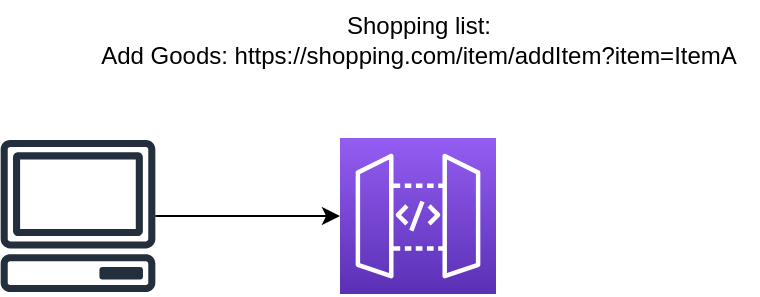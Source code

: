 <mxfile version="20.6.2" type="github">
  <diagram id="jmXU490PA_FPMPl68Ds0" name="Page-1">
    <mxGraphModel dx="1422" dy="786" grid="1" gridSize="10" guides="1" tooltips="1" connect="1" arrows="1" fold="1" page="1" pageScale="1" pageWidth="827" pageHeight="1169" math="0" shadow="0">
      <root>
        <mxCell id="0" />
        <mxCell id="1" parent="0" />
        <mxCell id="9UE85d8bu0SiX43176f9-6" style="edgeStyle=orthogonalEdgeStyle;rounded=0;orthogonalLoop=1;jettySize=auto;html=1;" parent="1" source="9UE85d8bu0SiX43176f9-3" target="9UE85d8bu0SiX43176f9-5" edge="1">
          <mxGeometry relative="1" as="geometry" />
        </mxCell>
        <mxCell id="9UE85d8bu0SiX43176f9-3" value="" style="sketch=0;outlineConnect=0;fontColor=#232F3E;gradientColor=none;fillColor=#232F3D;strokeColor=none;dashed=0;verticalLabelPosition=bottom;verticalAlign=top;align=center;html=1;fontSize=12;fontStyle=0;aspect=fixed;pointerEvents=1;shape=mxgraph.aws4.client;" parent="1" vertex="1">
          <mxGeometry x="90" y="150" width="78" height="76" as="geometry" />
        </mxCell>
        <mxCell id="9UE85d8bu0SiX43176f9-5" value="" style="sketch=0;points=[[0,0,0],[0.25,0,0],[0.5,0,0],[0.75,0,0],[1,0,0],[0,1,0],[0.25,1,0],[0.5,1,0],[0.75,1,0],[1,1,0],[0,0.25,0],[0,0.5,0],[0,0.75,0],[1,0.25,0],[1,0.5,0],[1,0.75,0]];outlineConnect=0;fontColor=#232F3E;gradientColor=#945DF2;gradientDirection=north;fillColor=#5A30B5;strokeColor=#ffffff;dashed=0;verticalLabelPosition=bottom;verticalAlign=top;align=center;html=1;fontSize=12;fontStyle=0;aspect=fixed;shape=mxgraph.aws4.resourceIcon;resIcon=mxgraph.aws4.api_gateway;" parent="1" vertex="1">
          <mxGeometry x="260" y="149" width="78" height="78" as="geometry" />
        </mxCell>
        <mxCell id="9UE85d8bu0SiX43176f9-7" value="Shopping list:&lt;br&gt;Add Goods: https://shopping.com/item/addItem?item=ItemA" style="text;html=1;align=center;verticalAlign=middle;resizable=0;points=[];autosize=1;strokeColor=none;fillColor=none;" parent="1" vertex="1">
          <mxGeometry x="129" y="80" width="340" height="40" as="geometry" />
        </mxCell>
      </root>
    </mxGraphModel>
  </diagram>
</mxfile>
